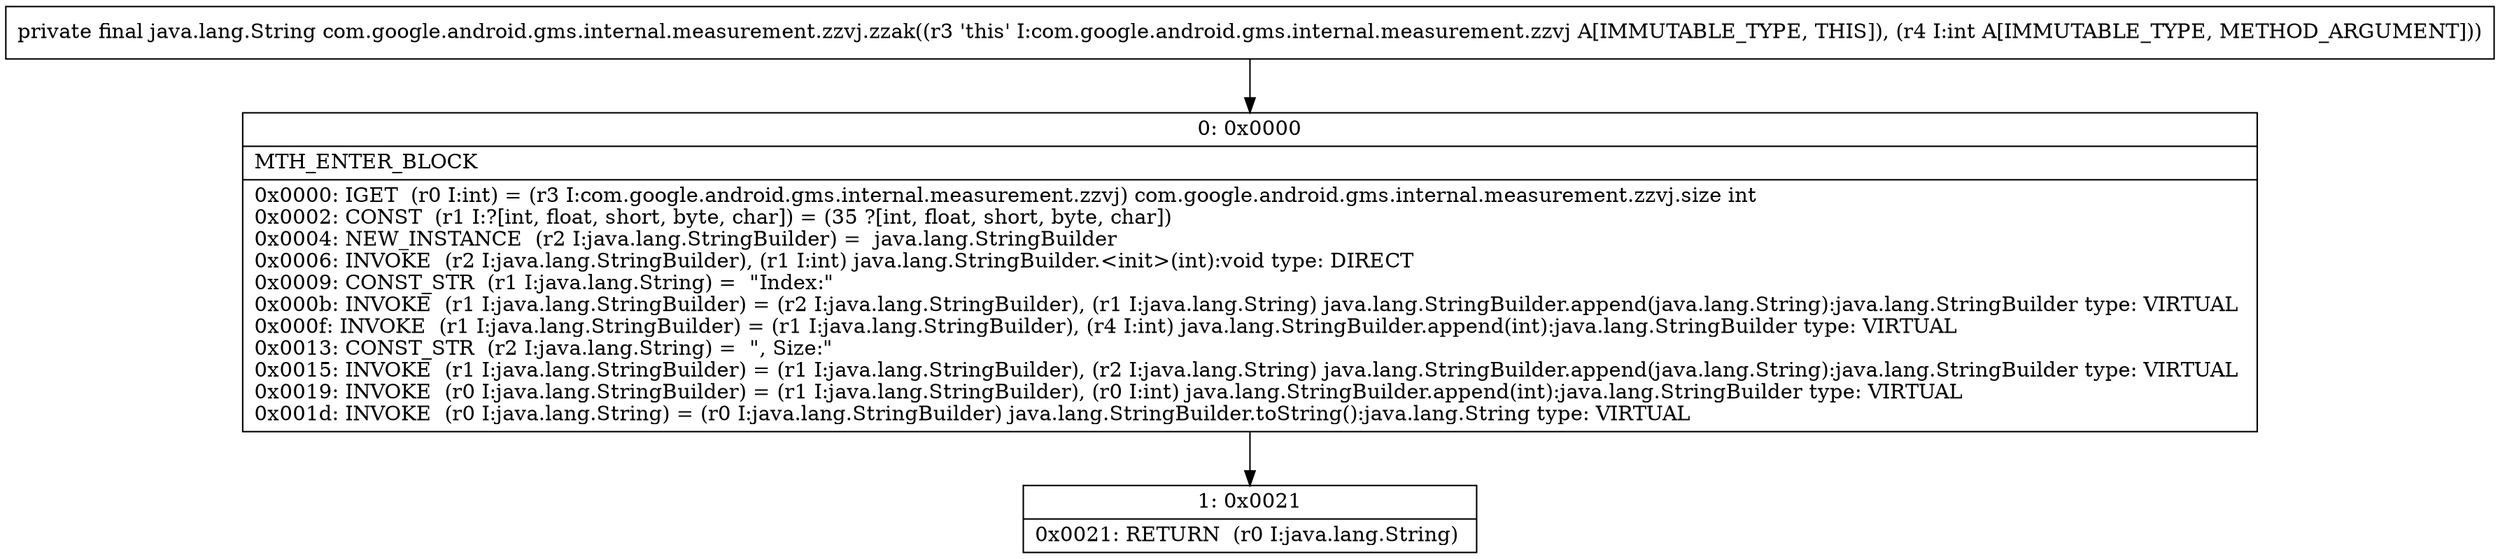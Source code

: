 digraph "CFG forcom.google.android.gms.internal.measurement.zzvj.zzak(I)Ljava\/lang\/String;" {
Node_0 [shape=record,label="{0\:\ 0x0000|MTH_ENTER_BLOCK\l|0x0000: IGET  (r0 I:int) = (r3 I:com.google.android.gms.internal.measurement.zzvj) com.google.android.gms.internal.measurement.zzvj.size int \l0x0002: CONST  (r1 I:?[int, float, short, byte, char]) = (35 ?[int, float, short, byte, char]) \l0x0004: NEW_INSTANCE  (r2 I:java.lang.StringBuilder) =  java.lang.StringBuilder \l0x0006: INVOKE  (r2 I:java.lang.StringBuilder), (r1 I:int) java.lang.StringBuilder.\<init\>(int):void type: DIRECT \l0x0009: CONST_STR  (r1 I:java.lang.String) =  \"Index:\" \l0x000b: INVOKE  (r1 I:java.lang.StringBuilder) = (r2 I:java.lang.StringBuilder), (r1 I:java.lang.String) java.lang.StringBuilder.append(java.lang.String):java.lang.StringBuilder type: VIRTUAL \l0x000f: INVOKE  (r1 I:java.lang.StringBuilder) = (r1 I:java.lang.StringBuilder), (r4 I:int) java.lang.StringBuilder.append(int):java.lang.StringBuilder type: VIRTUAL \l0x0013: CONST_STR  (r2 I:java.lang.String) =  \", Size:\" \l0x0015: INVOKE  (r1 I:java.lang.StringBuilder) = (r1 I:java.lang.StringBuilder), (r2 I:java.lang.String) java.lang.StringBuilder.append(java.lang.String):java.lang.StringBuilder type: VIRTUAL \l0x0019: INVOKE  (r0 I:java.lang.StringBuilder) = (r1 I:java.lang.StringBuilder), (r0 I:int) java.lang.StringBuilder.append(int):java.lang.StringBuilder type: VIRTUAL \l0x001d: INVOKE  (r0 I:java.lang.String) = (r0 I:java.lang.StringBuilder) java.lang.StringBuilder.toString():java.lang.String type: VIRTUAL \l}"];
Node_1 [shape=record,label="{1\:\ 0x0021|0x0021: RETURN  (r0 I:java.lang.String) \l}"];
MethodNode[shape=record,label="{private final java.lang.String com.google.android.gms.internal.measurement.zzvj.zzak((r3 'this' I:com.google.android.gms.internal.measurement.zzvj A[IMMUTABLE_TYPE, THIS]), (r4 I:int A[IMMUTABLE_TYPE, METHOD_ARGUMENT])) }"];
MethodNode -> Node_0;
Node_0 -> Node_1;
}

